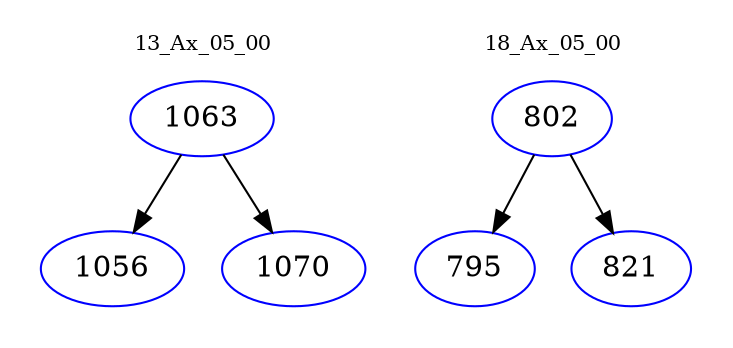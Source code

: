 digraph{
subgraph cluster_0 {
color = white
label = "13_Ax_05_00";
fontsize=10;
T0_1063 [label="1063", color="blue"]
T0_1063 -> T0_1056 [color="black"]
T0_1056 [label="1056", color="blue"]
T0_1063 -> T0_1070 [color="black"]
T0_1070 [label="1070", color="blue"]
}
subgraph cluster_1 {
color = white
label = "18_Ax_05_00";
fontsize=10;
T1_802 [label="802", color="blue"]
T1_802 -> T1_795 [color="black"]
T1_795 [label="795", color="blue"]
T1_802 -> T1_821 [color="black"]
T1_821 [label="821", color="blue"]
}
}
